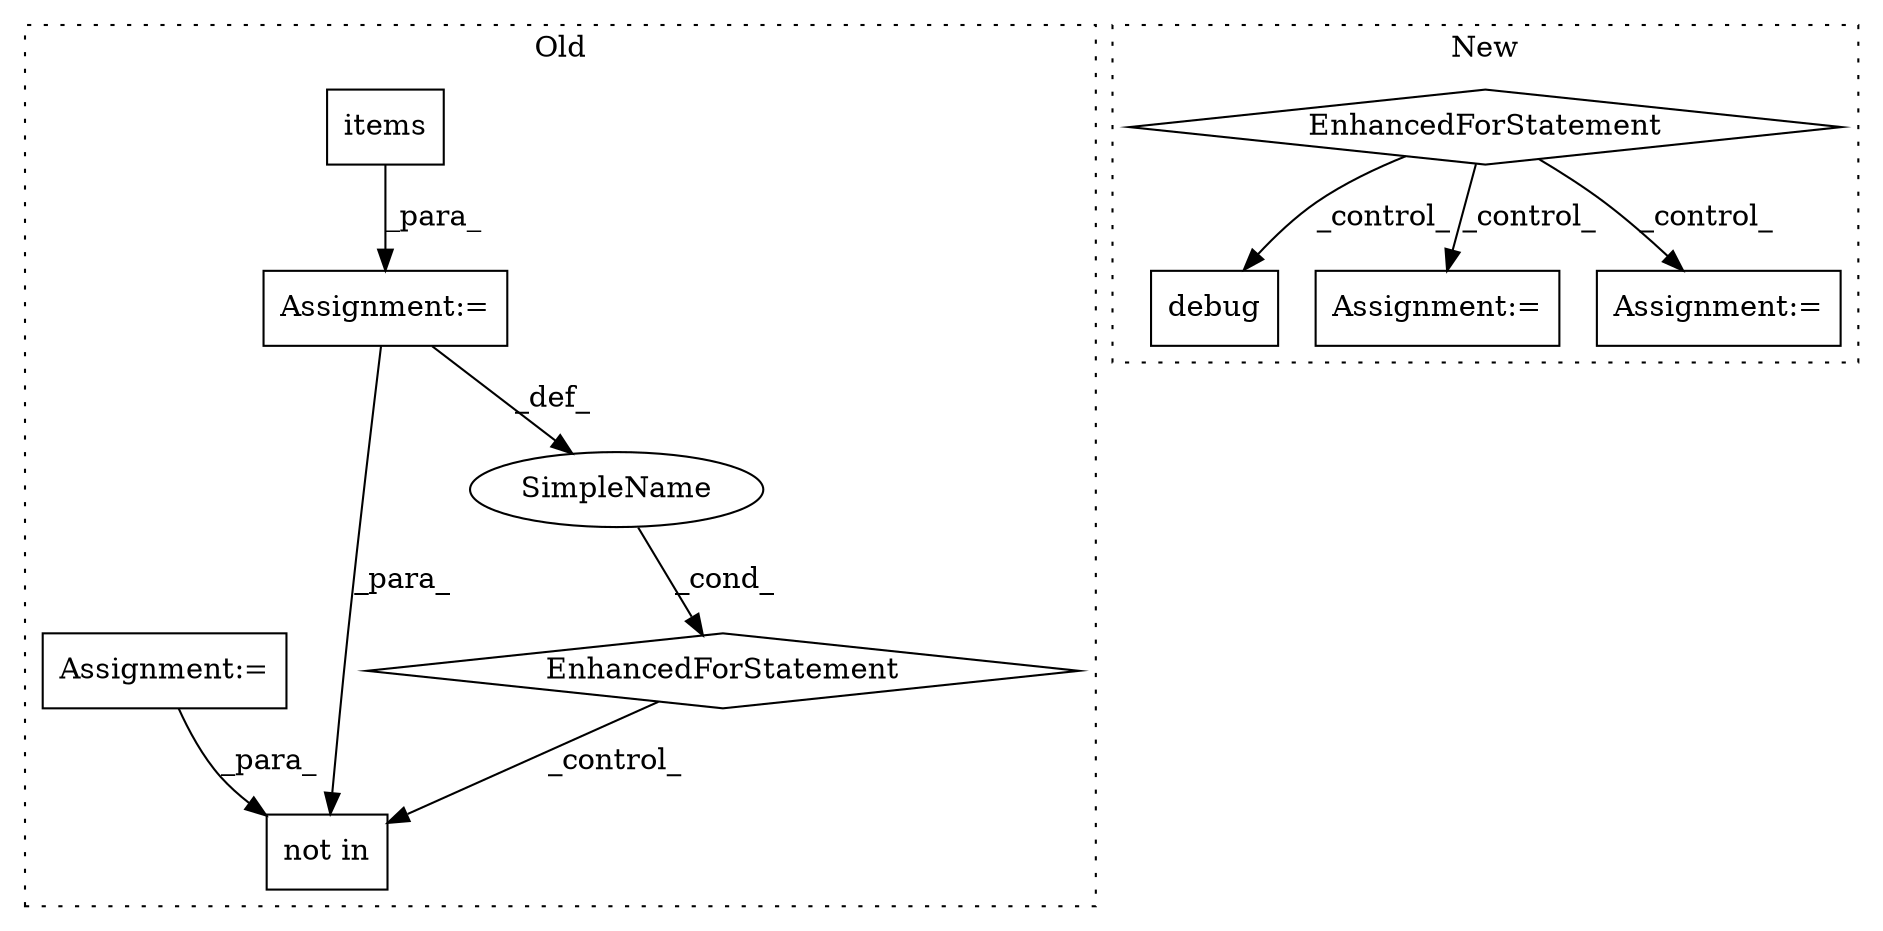 digraph G {
subgraph cluster0 {
1 [label="items" a="32" s="8961" l="7" shape="box"];
3 [label="Assignment:=" a="7" s="8865,8968" l="70,2" shape="box"];
4 [label="EnhancedForStatement" a="70" s="8865,8968" l="70,2" shape="diamond"];
5 [label="not in" a="108" s="9075" l="30" shape="box"];
6 [label="SimpleName" a="42" s="8939" l="5" shape="ellipse"];
7 [label="Assignment:=" a="7" s="8853" l="1" shape="box"];
label = "Old";
style="dotted";
}
subgraph cluster1 {
2 [label="debug" a="32" s="8010" l="7" shape="box"];
8 [label="EnhancedForStatement" a="70" s="7700,7815" l="53,2" shape="diamond"];
9 [label="Assignment:=" a="7" s="7965" l="1" shape="box"];
10 [label="Assignment:=" a="7" s="7836" l="1" shape="box"];
label = "New";
style="dotted";
}
1 -> 3 [label="_para_"];
3 -> 5 [label="_para_"];
3 -> 6 [label="_def_"];
4 -> 5 [label="_control_"];
6 -> 4 [label="_cond_"];
7 -> 5 [label="_para_"];
8 -> 2 [label="_control_"];
8 -> 10 [label="_control_"];
8 -> 9 [label="_control_"];
}